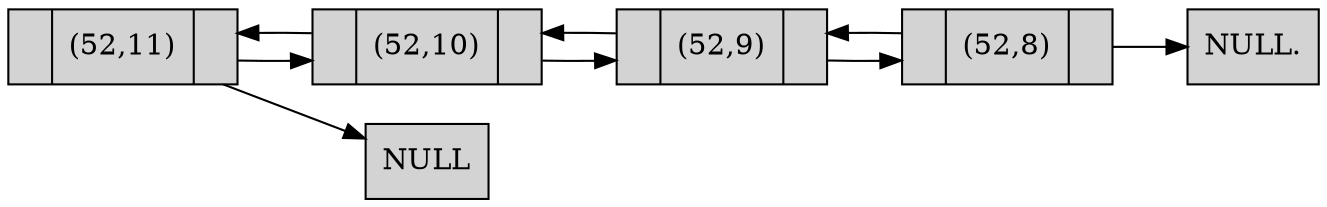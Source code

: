 digraph List { rankdir=LR 
 size="9,9"
node[shape=record,style=filled] 
"NULL" [shape=box] 
"NULL." [shape=box] 
 "(52,8)"[label ="{|(52,8)|}"]
 "(52,9)"[label ="{|(52,9)|}"]
 "(52,10)"[label ="{|(52,10)|}"]
 "(52,11)"[label ="{|(52,11)|}"]
  "(52,8)" ->  "(52,9)" ->  "(52,10)" ->  "(52,11)" -> "NULL"
 "(52,11)" ->  "(52,10)" ->  "(52,9)" ->  "(52,8)" -> "NULL."}